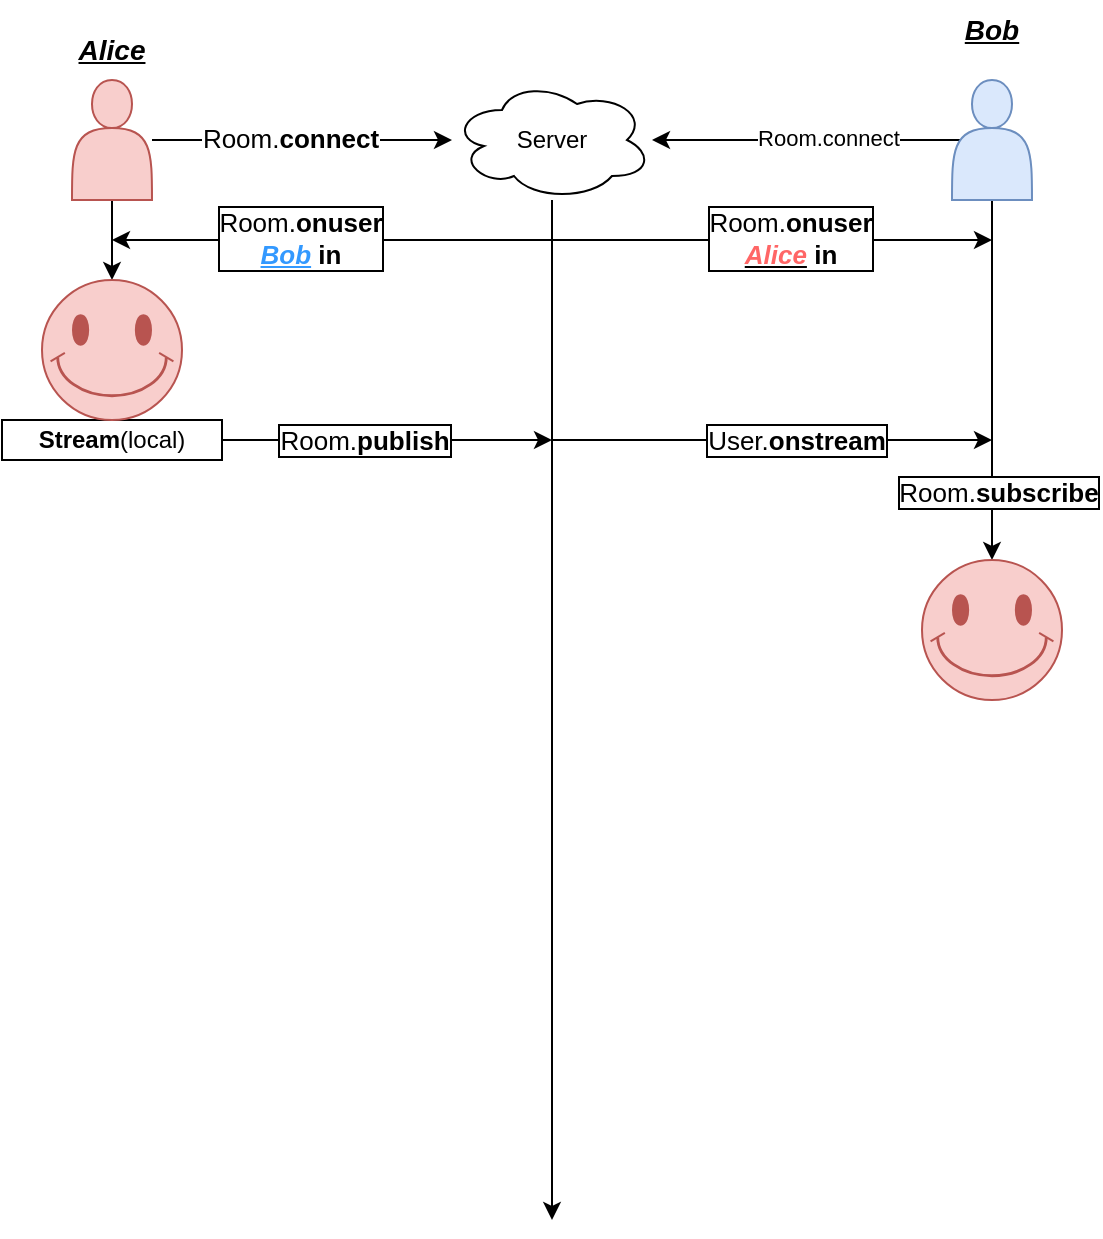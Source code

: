<mxfile version="24.7.8">
  <diagram name="第 1 页" id="Xb_KsvpsvCz8F3LCymYK">
    <mxGraphModel dx="1416" dy="801" grid="1" gridSize="10" guides="1" tooltips="1" connect="1" arrows="1" fold="1" page="1" pageScale="1" pageWidth="827" pageHeight="1169" math="0" shadow="0">
      <root>
        <mxCell id="0" />
        <mxCell id="1" parent="0" />
        <mxCell id="t_TsomhnNtVx2ETLIiY0-5" style="edgeStyle=orthogonalEdgeStyle;rounded=0;orthogonalLoop=1;jettySize=auto;html=1;" edge="1" parent="1" source="4D1Qdr01OEiQWQ6NJQb6-1">
          <mxGeometry relative="1" as="geometry">
            <mxPoint x="180.0" y="300" as="targetPoint" />
          </mxGeometry>
        </mxCell>
        <mxCell id="t_TsomhnNtVx2ETLIiY0-15" style="edgeStyle=orthogonalEdgeStyle;rounded=0;orthogonalLoop=1;jettySize=auto;html=1;" edge="1" parent="1" source="4D1Qdr01OEiQWQ6NJQb6-1" target="t_TsomhnNtVx2ETLIiY0-3">
          <mxGeometry relative="1" as="geometry" />
        </mxCell>
        <mxCell id="t_TsomhnNtVx2ETLIiY0-18" value="Room.&lt;b style=&quot;font-size: 13px;&quot;&gt;connect&lt;/b&gt;" style="edgeLabel;html=1;align=center;verticalAlign=middle;resizable=0;points=[];fontSize=13;" vertex="1" connectable="0" parent="t_TsomhnNtVx2ETLIiY0-15">
          <mxGeometry x="-0.08" y="1" relative="1" as="geometry">
            <mxPoint as="offset" />
          </mxGeometry>
        </mxCell>
        <mxCell id="4D1Qdr01OEiQWQ6NJQb6-1" value="" style="shape=actor;whiteSpace=wrap;html=1;fillColor=#f8cecc;strokeColor=#b85450;" parent="1" vertex="1">
          <mxGeometry x="160" y="200" width="40" height="60" as="geometry" />
        </mxCell>
        <mxCell id="t_TsomhnNtVx2ETLIiY0-12" style="edgeStyle=orthogonalEdgeStyle;rounded=0;orthogonalLoop=1;jettySize=auto;html=1;" edge="1" parent="1" source="t_TsomhnNtVx2ETLIiY0-1">
          <mxGeometry relative="1" as="geometry">
            <mxPoint x="620" y="440" as="targetPoint" />
          </mxGeometry>
        </mxCell>
        <mxCell id="t_TsomhnNtVx2ETLIiY0-35" value="Room.&lt;b style=&quot;font-size: 13px;&quot;&gt;subscribe&lt;/b&gt;" style="edgeLabel;html=1;align=center;verticalAlign=middle;resizable=0;points=[];fontSize=13;labelBorderColor=default;" vertex="1" connectable="0" parent="t_TsomhnNtVx2ETLIiY0-12">
          <mxGeometry x="0.629" y="3" relative="1" as="geometry">
            <mxPoint y="-1" as="offset" />
          </mxGeometry>
        </mxCell>
        <mxCell id="t_TsomhnNtVx2ETLIiY0-16" style="edgeStyle=orthogonalEdgeStyle;rounded=0;orthogonalLoop=1;jettySize=auto;html=1;exitX=0.1;exitY=0.5;exitDx=0;exitDy=0;exitPerimeter=0;" edge="1" parent="1" source="t_TsomhnNtVx2ETLIiY0-1" target="t_TsomhnNtVx2ETLIiY0-3">
          <mxGeometry relative="1" as="geometry" />
        </mxCell>
        <mxCell id="t_TsomhnNtVx2ETLIiY0-19" value="Room.connect" style="edgeLabel;html=1;align=center;verticalAlign=middle;resizable=0;points=[];" vertex="1" connectable="0" parent="t_TsomhnNtVx2ETLIiY0-16">
          <mxGeometry x="-0.14" y="-1" relative="1" as="geometry">
            <mxPoint as="offset" />
          </mxGeometry>
        </mxCell>
        <mxCell id="t_TsomhnNtVx2ETLIiY0-1" value="" style="shape=actor;whiteSpace=wrap;html=1;fillColor=#dae8fc;strokeColor=#6c8ebf;" vertex="1" parent="1">
          <mxGeometry x="600" y="200" width="40" height="60" as="geometry" />
        </mxCell>
        <mxCell id="t_TsomhnNtVx2ETLIiY0-14" style="edgeStyle=orthogonalEdgeStyle;rounded=0;orthogonalLoop=1;jettySize=auto;html=1;" edge="1" parent="1" source="t_TsomhnNtVx2ETLIiY0-3">
          <mxGeometry relative="1" as="geometry">
            <mxPoint x="400.0" y="770.0" as="targetPoint" />
          </mxGeometry>
        </mxCell>
        <mxCell id="t_TsomhnNtVx2ETLIiY0-3" value="Server" style="ellipse;shape=cloud;whiteSpace=wrap;html=1;align=center;" vertex="1" parent="1">
          <mxGeometry x="350" y="200" width="100" height="60" as="geometry" />
        </mxCell>
        <mxCell id="t_TsomhnNtVx2ETLIiY0-20" style="edgeStyle=orthogonalEdgeStyle;rounded=0;orthogonalLoop=1;jettySize=auto;html=1;" edge="1" parent="1" source="t_TsomhnNtVx2ETLIiY0-8">
          <mxGeometry relative="1" as="geometry">
            <mxPoint x="400" y="380" as="targetPoint" />
          </mxGeometry>
        </mxCell>
        <mxCell id="t_TsomhnNtVx2ETLIiY0-21" value="Room.&lt;b&gt;publish&lt;/b&gt;" style="edgeLabel;html=1;align=center;verticalAlign=middle;resizable=0;points=[];fontSize=13;labelBorderColor=default;" vertex="1" connectable="0" parent="t_TsomhnNtVx2ETLIiY0-20">
          <mxGeometry x="-0.151" y="-2" relative="1" as="geometry">
            <mxPoint y="-2" as="offset" />
          </mxGeometry>
        </mxCell>
        <mxCell id="t_TsomhnNtVx2ETLIiY0-8" value="&lt;b&gt;Stream&lt;/b&gt;(local)" style="rounded=0;whiteSpace=wrap;html=1;" vertex="1" parent="1">
          <mxGeometry x="125" y="370" width="110" height="20" as="geometry" />
        </mxCell>
        <mxCell id="t_TsomhnNtVx2ETLIiY0-9" value="" style="verticalLabelPosition=bottom;verticalAlign=top;html=1;shape=mxgraph.basic.smiley;fillColor=#f8cecc;strokeColor=#b85450;" vertex="1" parent="1">
          <mxGeometry x="145" y="300" width="70" height="70" as="geometry" />
        </mxCell>
        <mxCell id="t_TsomhnNtVx2ETLIiY0-22" value="" style="endArrow=classic;html=1;rounded=0;" edge="1" parent="1">
          <mxGeometry width="50" height="50" relative="1" as="geometry">
            <mxPoint x="400" y="380" as="sourcePoint" />
            <mxPoint x="620" y="380" as="targetPoint" />
          </mxGeometry>
        </mxCell>
        <mxCell id="t_TsomhnNtVx2ETLIiY0-34" value="User.&lt;b&gt;onstream&lt;/b&gt;" style="edgeLabel;html=1;align=center;verticalAlign=middle;resizable=0;points=[];fontSize=13;labelBorderColor=default;" vertex="1" connectable="0" parent="t_TsomhnNtVx2ETLIiY0-22">
          <mxGeometry x="0.104" y="4" relative="1" as="geometry">
            <mxPoint y="4" as="offset" />
          </mxGeometry>
        </mxCell>
        <mxCell id="t_TsomhnNtVx2ETLIiY0-23" value="" style="endArrow=classic;html=1;rounded=0;" edge="1" parent="1">
          <mxGeometry width="50" height="50" relative="1" as="geometry">
            <mxPoint x="400" y="280" as="sourcePoint" />
            <mxPoint x="180" y="280" as="targetPoint" />
          </mxGeometry>
        </mxCell>
        <mxCell id="t_TsomhnNtVx2ETLIiY0-24" value="&lt;font style=&quot;font-size: 13px;&quot;&gt;Room.&lt;b style=&quot;font-size: 13px;&quot;&gt;onuser&lt;/b&gt;&lt;/font&gt;&lt;div&gt;&lt;font style=&quot;font-size: 13px;&quot;&gt;&lt;b style=&quot;font-size: 13px;&quot;&gt;&lt;i style=&quot;color: rgb(51, 153, 255);&quot;&gt;&lt;u&gt;Bob&lt;/u&gt;&lt;/i&gt;&lt;font color=&quot;#3399ff&quot;&gt;&amp;nbsp;&lt;/font&gt;in&lt;/b&gt;&lt;/font&gt;&lt;/div&gt;" style="edgeLabel;html=1;align=center;verticalAlign=middle;resizable=0;points=[];fontSize=13;labelBorderColor=default;" vertex="1" connectable="0" parent="t_TsomhnNtVx2ETLIiY0-23">
          <mxGeometry x="0.145" y="-1" relative="1" as="geometry">
            <mxPoint as="offset" />
          </mxGeometry>
        </mxCell>
        <mxCell id="t_TsomhnNtVx2ETLIiY0-25" value="Alice" style="text;html=1;align=center;verticalAlign=middle;whiteSpace=wrap;rounded=0;fontStyle=7;fontSize=14;" vertex="1" parent="1">
          <mxGeometry x="150" y="170" width="60" height="30" as="geometry" />
        </mxCell>
        <mxCell id="t_TsomhnNtVx2ETLIiY0-26" value="Bob" style="text;html=1;align=center;verticalAlign=middle;whiteSpace=wrap;rounded=0;fontStyle=7;fontSize=14;" vertex="1" parent="1">
          <mxGeometry x="590" y="160" width="60" height="30" as="geometry" />
        </mxCell>
        <mxCell id="t_TsomhnNtVx2ETLIiY0-27" value="" style="endArrow=classic;html=1;rounded=0;" edge="1" parent="1">
          <mxGeometry width="50" height="50" relative="1" as="geometry">
            <mxPoint x="400" y="280" as="sourcePoint" />
            <mxPoint x="620" y="280" as="targetPoint" />
          </mxGeometry>
        </mxCell>
        <mxCell id="t_TsomhnNtVx2ETLIiY0-30" value="&lt;font style=&quot;font-size: 13px;&quot;&gt;Room.&lt;b&gt;onuser&lt;/b&gt;&lt;/font&gt;&lt;div style=&quot;font-size: 13px;&quot;&gt;&lt;b&gt;&lt;i style=&quot;&quot;&gt;&lt;u style=&quot;&quot;&gt;&lt;font color=&quot;#ff6666&quot;&gt;Alice&lt;/font&gt;&lt;/u&gt;&lt;/i&gt;&lt;font color=&quot;#3399ff&quot;&gt;&amp;nbsp;&lt;/font&gt;in&lt;/b&gt;&lt;/div&gt;" style="edgeLabel;html=1;align=center;verticalAlign=middle;resizable=0;points=[];labelBorderColor=default;" vertex="1" connectable="0" parent="t_TsomhnNtVx2ETLIiY0-27">
          <mxGeometry x="0.082" y="1" relative="1" as="geometry">
            <mxPoint as="offset" />
          </mxGeometry>
        </mxCell>
        <mxCell id="t_TsomhnNtVx2ETLIiY0-33" value="" style="verticalLabelPosition=bottom;verticalAlign=top;html=1;shape=mxgraph.basic.smiley;fillColor=#f8cecc;strokeColor=#b85450;" vertex="1" parent="1">
          <mxGeometry x="585" y="440" width="70" height="70" as="geometry" />
        </mxCell>
      </root>
    </mxGraphModel>
  </diagram>
</mxfile>
